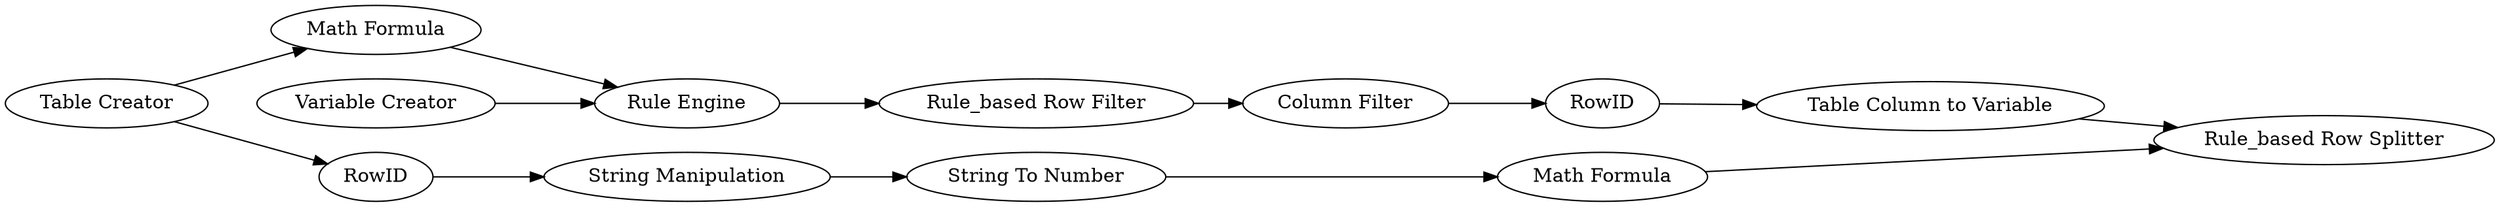 digraph {
	174 -> 157
	157 -> 166
	299 -> 300
	168 -> 170
	172 -> 299
	166 -> 169
	169 -> 168
	154 -> 172
	300 -> 301
	141 -> 157
	301 -> 171
	154 -> 174
	170 -> 171
	170 [label="Table Column to Variable"]
	168 [label=RowID]
	171 [label="Rule_based Row Splitter"]
	169 [label="Column Filter"]
	299 [label="String Manipulation"]
	157 [label="Rule Engine"]
	174 [label="Math Formula"]
	300 [label="String To Number"]
	154 [label="Table Creator"]
	172 [label=RowID]
	301 [label="Math Formula"]
	141 [label="Variable Creator"]
	166 [label="Rule_based Row Filter"]
	rankdir=LR
}
